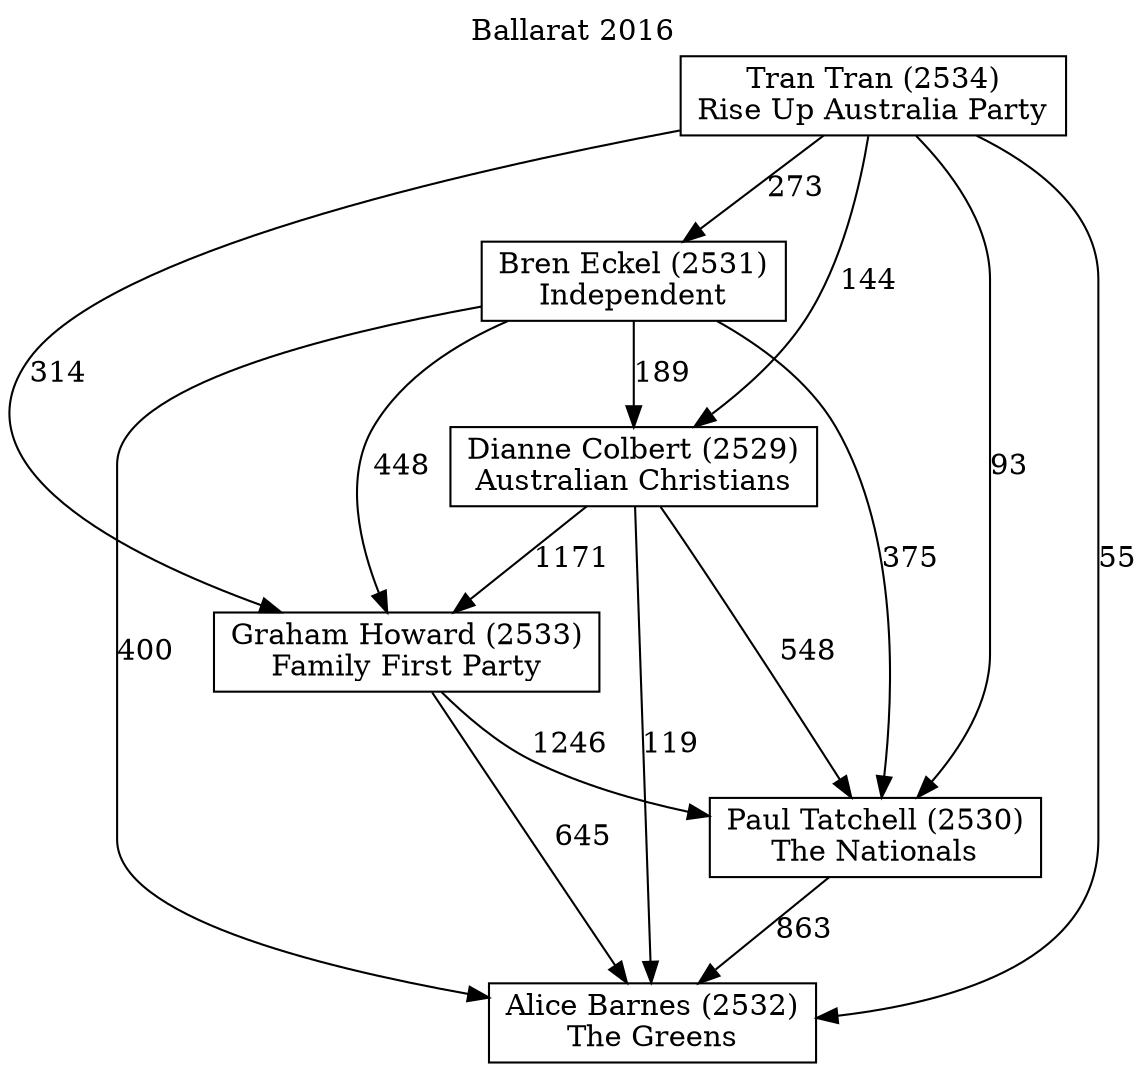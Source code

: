 // House preference flow
digraph "Alice Barnes (2532)_Ballarat_2016" {
	graph [label="Ballarat 2016" labelloc=t mclimit=10]
	node [shape=box]
	"Paul Tatchell (2530)" [label="Paul Tatchell (2530)
The Nationals"]
	"Dianne Colbert (2529)" [label="Dianne Colbert (2529)
Australian Christians"]
	"Alice Barnes (2532)" [label="Alice Barnes (2532)
The Greens"]
	"Graham Howard (2533)" [label="Graham Howard (2533)
Family First Party"]
	"Bren Eckel (2531)" [label="Bren Eckel (2531)
Independent"]
	"Tran Tran (2534)" [label="Tran Tran (2534)
Rise Up Australia Party"]
	"Dianne Colbert (2529)" -> "Graham Howard (2533)" [label=1171]
	"Bren Eckel (2531)" -> "Graham Howard (2533)" [label=448]
	"Tran Tran (2534)" -> "Bren Eckel (2531)" [label=273]
	"Paul Tatchell (2530)" -> "Alice Barnes (2532)" [label=863]
	"Dianne Colbert (2529)" -> "Paul Tatchell (2530)" [label=548]
	"Bren Eckel (2531)" -> "Paul Tatchell (2530)" [label=375]
	"Tran Tran (2534)" -> "Dianne Colbert (2529)" [label=144]
	"Graham Howard (2533)" -> "Alice Barnes (2532)" [label=645]
	"Bren Eckel (2531)" -> "Alice Barnes (2532)" [label=400]
	"Bren Eckel (2531)" -> "Dianne Colbert (2529)" [label=189]
	"Dianne Colbert (2529)" -> "Alice Barnes (2532)" [label=119]
	"Tran Tran (2534)" -> "Alice Barnes (2532)" [label=55]
	"Graham Howard (2533)" -> "Paul Tatchell (2530)" [label=1246]
	"Tran Tran (2534)" -> "Graham Howard (2533)" [label=314]
	"Tran Tran (2534)" -> "Paul Tatchell (2530)" [label=93]
}
